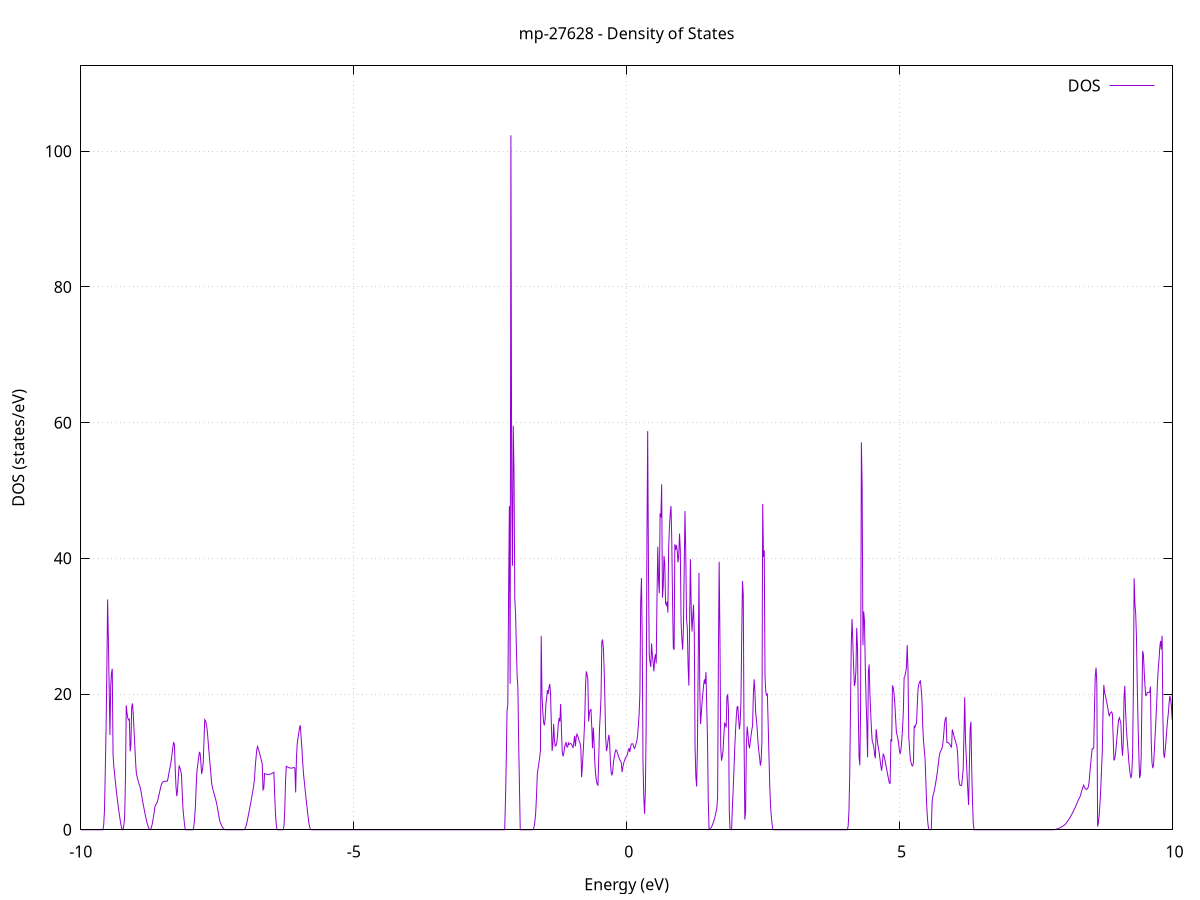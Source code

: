 set title 'mp-27628 - Density of States'
set xlabel 'Energy (eV)'
set ylabel 'DOS (states/eV)'
set grid
set xrange [-10:10]
set yrange [0:112.584]
set xzeroaxis lt -1
set terminal png size 800,600
set output 'mp-27628_dos_gnuplot.png'
plot '-' using 1:2 with lines title 'DOS'
-13.409500 0.000000
-13.395300 0.000000
-13.381100 0.000000
-13.366800 0.000000
-13.352600 0.000000
-13.338400 0.000000
-13.324100 0.000000
-13.309900 0.000000
-13.295700 0.000000
-13.281400 0.000000
-13.267200 0.000000
-13.252900 0.000000
-13.238700 0.000000
-13.224500 0.000000
-13.210200 0.000000
-13.196000 0.000000
-13.181800 0.000000
-13.167500 0.000000
-13.153300 0.000000
-13.139100 0.000000
-13.124800 0.000000
-13.110600 0.000000
-13.096300 0.000000
-13.082100 0.000000
-13.067900 0.000000
-13.053600 0.000000
-13.039400 0.000000
-13.025200 0.000000
-13.010900 0.000000
-12.996700 0.000000
-12.982500 0.000000
-12.968200 0.000000
-12.954000 0.000000
-12.939700 0.000000
-12.925500 0.000000
-12.911300 0.000000
-12.897000 0.000000
-12.882800 0.000000
-12.868600 0.000000
-12.854300 0.000000
-12.840100 0.000000
-12.825900 0.000000
-12.811600 0.000000
-12.797400 0.000000
-12.783100 0.000000
-12.768900 0.000000
-12.754700 0.000000
-12.740400 0.000000
-12.726200 0.000000
-12.712000 0.000000
-12.697700 0.000000
-12.683500 0.000000
-12.669300 0.000000
-12.655000 0.000000
-12.640800 0.000000
-12.626600 0.000000
-12.612300 0.000000
-12.598100 0.000000
-12.583800 0.000000
-12.569600 0.000000
-12.555400 0.000000
-12.541100 0.000000
-12.526900 0.000000
-12.512700 0.000000
-12.498400 0.000000
-12.484200 0.000000
-12.470000 0.000000
-12.455700 0.000000
-12.441500 0.000000
-12.427200 0.000000
-12.413000 0.000000
-12.398800 0.000000
-12.384500 0.000000
-12.370300 0.000000
-12.356100 0.000000
-12.341800 0.000000
-12.327600 0.000000
-12.313400 0.000000
-12.299100 0.000000
-12.284900 0.000000
-12.270600 0.000000
-12.256400 0.000000
-12.242200 0.000000
-12.227900 0.000000
-12.213700 0.000000
-12.199500 0.000000
-12.185200 0.000000
-12.171000 0.000000
-12.156800 0.000000
-12.142500 0.000000
-12.128300 0.000000
-12.114100 0.008000
-12.099800 1.150000
-12.085600 4.254700
-12.071300 10.315300
-12.057100 18.983200
-12.042900 27.493400
-12.028600 33.346900
-12.014400 42.407300
-12.000200 30.491800
-11.985900 27.481900
-11.971700 41.988900
-11.957500 32.986100
-11.943200 11.589400
-11.929000 0.000000
-11.914700 0.000000
-11.900500 18.841600
-11.886300 49.869800
-11.872000 77.970500
-11.857800 30.140200
-11.843600 25.940500
-11.829300 21.723000
-11.815100 17.487400
-11.800900 13.563600
-11.786600 9.871900
-11.772400 5.267700
-11.758100 0.637900
-11.743900 0.000000
-11.729700 0.000000
-11.715400 0.000000
-11.701200 0.545700
-11.687000 4.775000
-11.672700 16.655300
-11.658500 23.135000
-11.644300 34.443100
-11.630000 51.377700
-11.615800 159.348600
-11.601500 6.453800
-11.587300 44.013700
-11.573100 69.163300
-11.558800 43.370100
-11.544600 85.253300
-11.530400 40.733500
-11.516100 0.000000
-11.501900 0.000000
-11.487700 0.000000
-11.473400 0.000000
-11.459200 0.000000
-11.445000 0.000000
-11.430700 0.000000
-11.416500 0.000000
-11.402200 0.000000
-11.388000 0.000000
-11.373800 0.000000
-11.359500 0.000000
-11.345300 0.000000
-11.331100 0.000000
-11.316800 0.000000
-11.302600 0.000000
-11.288400 0.000000
-11.274100 0.000000
-11.259900 0.000000
-11.245600 0.000000
-11.231400 0.000000
-11.217200 0.000000
-11.202900 0.000000
-11.188700 0.000000
-11.174500 0.000000
-11.160200 0.000000
-11.146000 0.000000
-11.131800 0.000000
-11.117500 0.000000
-11.103300 0.000000
-11.089000 0.000000
-11.074800 0.000000
-11.060600 0.000000
-11.046300 0.000000
-11.032100 0.000000
-11.017900 0.000000
-11.003600 0.000000
-10.989400 0.000000
-10.975200 0.000000
-10.960900 0.000000
-10.946700 0.000000
-10.932400 0.000000
-10.918200 0.000000
-10.904000 0.000000
-10.889700 0.000000
-10.875500 0.000000
-10.861300 0.000000
-10.847000 0.000000
-10.832800 0.000000
-10.818600 0.000000
-10.804300 0.000000
-10.790100 0.000000
-10.775900 0.000000
-10.761600 0.000000
-10.747400 0.000000
-10.733100 0.000000
-10.718900 0.000000
-10.704700 0.000000
-10.690400 0.000000
-10.676200 0.000000
-10.662000 0.000000
-10.647700 0.000000
-10.633500 0.000000
-10.619300 0.000000
-10.605000 0.000000
-10.590800 0.000000
-10.576500 0.000000
-10.562300 0.000000
-10.548100 0.000000
-10.533800 0.000000
-10.519600 0.000000
-10.505400 0.000000
-10.491100 0.000000
-10.476900 0.000000
-10.462700 0.000000
-10.448400 0.000000
-10.434200 0.000000
-10.419900 0.000000
-10.405700 0.000000
-10.391500 0.000000
-10.377200 0.000000
-10.363000 0.000000
-10.348800 0.000000
-10.334500 0.000000
-10.320300 0.000000
-10.306100 0.000000
-10.291800 0.000000
-10.277600 0.000000
-10.263300 0.000000
-10.249100 0.000000
-10.234900 0.000000
-10.220600 0.000000
-10.206400 0.000000
-10.192200 0.000000
-10.177900 0.000000
-10.163700 0.000000
-10.149500 0.000000
-10.135200 0.000000
-10.121000 0.000000
-10.106800 0.000000
-10.092500 0.000000
-10.078300 0.000000
-10.064000 0.000000
-10.049800 0.000000
-10.035600 0.000000
-10.021300 0.000000
-10.007100 0.000000
-9.992900 0.000000
-9.978600 0.000000
-9.964400 0.000000
-9.950200 0.000000
-9.935900 0.000000
-9.921700 0.000000
-9.907400 0.000000
-9.893200 0.000000
-9.879000 0.000000
-9.864700 0.000000
-9.850500 0.000000
-9.836300 0.000000
-9.822000 0.000000
-9.807800 0.000000
-9.793600 0.000000
-9.779300 0.000000
-9.765100 0.000000
-9.750800 0.000000
-9.736600 0.000000
-9.722400 0.000000
-9.708100 0.000000
-9.693900 0.000000
-9.679700 0.000000
-9.665400 0.000000
-9.651200 0.000000
-9.637000 0.000000
-9.622700 0.000000
-9.608500 0.000000
-9.594200 0.001200
-9.580000 0.755200
-9.565800 2.921500
-9.551500 8.492500
-9.537300 14.748600
-9.523100 23.257900
-9.508800 33.943500
-9.494600 28.041500
-9.480400 21.069700
-9.466100 13.963600
-9.451900 21.132300
-9.437700 23.126400
-9.423400 23.710000
-9.409200 11.063300
-9.394900 9.371000
-9.380700 8.191600
-9.366500 7.070800
-9.352200 6.008600
-9.338000 5.004900
-9.323800 4.059900
-9.309500 3.173500
-9.295300 2.345600
-9.281100 1.576400
-9.266800 0.865700
-9.252600 0.213600
-9.238300 0.000200
-9.224100 0.135600
-9.209900 0.721100
-9.195600 2.108400
-9.181400 7.672100
-9.167200 18.333600
-9.152900 17.170000
-9.138700 16.455800
-9.124500 16.191100
-9.110200 16.291100
-9.096000 11.564700
-9.081700 12.527600
-9.067500 18.044800
-9.053300 18.619000
-9.039000 17.046800
-9.024800 14.742000
-9.010600 12.400200
-8.996300 10.060500
-8.982100 8.311400
-8.967900 7.806700
-8.953600 7.344600
-8.939400 6.925300
-8.925100 6.548700
-8.910900 6.214800
-8.896700 5.625600
-8.882400 4.944700
-8.868200 4.288400
-8.854000 3.656600
-8.839700 3.049200
-8.825500 2.466300
-8.811300 1.908000
-8.797000 1.377600
-8.782800 0.915700
-8.768600 0.533600
-8.754300 0.231400
-8.740100 0.013200
-8.725800 0.028800
-8.711600 0.228900
-8.697400 0.619700
-8.683100 1.199400
-8.668900 1.892100
-8.654700 2.641500
-8.640400 3.443600
-8.626200 3.720800
-8.612000 3.834000
-8.597700 4.125600
-8.583500 4.587000
-8.569200 5.092200
-8.555000 5.599600
-8.540800 6.109300
-8.526500 6.582100
-8.512300 6.867700
-8.498100 7.029900
-8.483800 7.120300
-8.469600 7.142300
-8.455400 7.148100
-8.441100 7.155500
-8.426900 7.164400
-8.412600 7.175000
-8.398400 7.756800
-8.384200 8.419500
-8.369900 9.011700
-8.355700 9.533300
-8.341500 10.336100
-8.327200 11.289700
-8.313000 12.154500
-8.298800 12.930400
-8.284500 12.531500
-8.270300 9.064700
-8.256000 6.347500
-8.241800 4.943300
-8.227600 5.876800
-8.213300 7.764500
-8.199100 9.476300
-8.184900 9.167400
-8.170600 8.727100
-8.156400 8.215100
-8.142200 5.553800
-8.127900 3.083300
-8.113700 1.870600
-8.099500 0.731800
-8.085200 0.000000
-8.071000 0.000000
-8.056700 0.000000
-8.042500 0.000000
-8.028300 0.000000
-8.014000 0.000000
-7.999800 0.000000
-7.985600 0.000000
-7.971300 0.000000
-7.957100 0.000000
-7.942900 0.000000
-7.928600 0.486700
-7.914400 1.822300
-7.900100 3.435900
-7.885900 6.411100
-7.871700 8.676400
-7.857400 9.564900
-7.843200 10.474300
-7.829000 11.404800
-7.814700 11.307000
-7.800500 9.937600
-7.786300 8.209000
-7.772000 8.841200
-7.757800 9.804400
-7.743500 13.038700
-7.729300 16.229700
-7.715100 16.053800
-7.700800 15.592100
-7.686600 14.877300
-7.672400 13.593300
-7.658100 12.077300
-7.643900 10.770500
-7.629700 9.434500
-7.615400 8.057800
-7.601200 6.746200
-7.587000 6.240800
-7.572700 5.765600
-7.558500 5.327100
-7.544200 4.927300
-7.530000 4.513100
-7.515800 4.026500
-7.501500 3.467500
-7.487300 2.836200
-7.473100 2.132400
-7.458800 1.448300
-7.444600 1.101400
-7.430400 0.802000
-7.416100 0.550000
-7.401900 0.345300
-7.387600 0.188100
-7.373400 0.078200
-7.359200 0.015800
-7.344900 0.000000
-7.330700 0.000000
-7.316500 0.000000
-7.302200 0.000000
-7.288000 0.000000
-7.273800 0.000000
-7.259500 0.000000
-7.245300 0.000000
-7.231000 0.000000
-7.216800 0.000000
-7.202600 0.000000
-7.188300 0.000000
-7.174100 0.000000
-7.159900 0.000000
-7.145600 0.000000
-7.131400 0.000000
-7.117200 0.000000
-7.102900 0.000000
-7.088700 0.000000
-7.074400 0.000000
-7.060200 0.000000
-7.046000 0.000000
-7.031700 0.000000
-7.017500 0.000000
-7.003300 0.015600
-6.989000 0.163300
-6.974800 0.467800
-6.960600 0.931400
-6.946300 1.487500
-6.932100 2.059100
-6.917900 2.646300
-6.903600 3.248900
-6.889400 3.867100
-6.875100 4.500800
-6.860900 5.150000
-6.846700 5.814700
-6.832400 6.494900
-6.818200 7.458600
-6.804000 9.290200
-6.789700 10.628000
-6.775500 11.829100
-6.761300 12.296900
-6.747000 11.918700
-6.732800 11.518000
-6.718500 11.094800
-6.704300 10.649100
-6.690100 10.180900
-6.675800 9.690100
-6.661600 5.891800
-6.647400 6.078200
-6.633100 8.286100
-6.618900 8.236600
-6.604700 8.199200
-6.590400 8.173700
-6.576200 8.160300
-6.561900 8.158800
-6.547700 8.169300
-6.533500 8.191800
-6.519200 8.226300
-6.505000 8.272800
-6.490800 8.331300
-6.476500 8.401700
-6.462300 8.484200
-6.448100 5.076300
-6.433800 2.444100
-6.419600 0.851500
-6.405300 0.042200
-6.391100 0.000000
-6.376900 0.000000
-6.362600 0.000000
-6.348400 0.000000
-6.334200 0.000000
-6.319900 0.000000
-6.305700 0.000000
-6.291500 0.000000
-6.277200 0.645200
-6.263000 3.064800
-6.248800 7.240500
-6.234500 9.364900
-6.220300 9.284800
-6.206000 9.218500
-6.191800 9.166100
-6.177600 9.127700
-6.163300 9.103100
-6.149100 9.092400
-6.134900 9.095700
-6.120600 9.112800
-6.106400 9.143800
-6.092200 9.188700
-6.077900 9.069800
-6.063700 5.499200
-6.049400 10.529200
-6.035200 12.667900
-6.021000 13.502600
-6.006700 14.300400
-5.992500 15.061200
-5.978300 15.402100
-5.964000 13.673800
-5.949800 12.113200
-5.935600 10.054700
-5.921300 8.394200
-5.907100 7.235800
-5.892800 6.109200
-5.878600 5.014600
-5.864400 3.951900
-5.850100 2.921200
-5.835900 1.922400
-5.821700 1.032900
-5.807400 0.433400
-5.793200 0.102000
-5.779000 0.000000
-5.764700 0.000000
-5.750500 0.000000
-5.736200 0.000000
-5.722000 0.000000
-5.707800 0.000000
-5.693500 0.000000
-5.679300 0.000000
-5.665100 0.000000
-5.650800 0.000000
-5.636600 0.000000
-5.622400 0.000000
-5.608100 0.000000
-5.593900 0.000000
-5.579700 0.000000
-5.565400 0.000000
-5.551200 0.000000
-5.536900 0.000000
-5.522700 0.000000
-5.508500 0.000000
-5.494200 0.000000
-5.480000 0.000000
-5.465800 0.000000
-5.451500 0.000000
-5.437300 0.000000
-5.423100 0.000000
-5.408800 0.000000
-5.394600 0.000000
-5.380300 0.000000
-5.366100 0.000000
-5.351900 0.000000
-5.337600 0.000000
-5.323400 0.000000
-5.309200 0.000000
-5.294900 0.000000
-5.280700 0.000000
-5.266500 0.000000
-5.252200 0.000000
-5.238000 0.000000
-5.223700 0.000000
-5.209500 0.000000
-5.195300 0.000000
-5.181000 0.000000
-5.166800 0.000000
-5.152600 0.000000
-5.138300 0.000000
-5.124100 0.000000
-5.109900 0.000000
-5.095600 0.000000
-5.081400 0.000000
-5.067100 0.000000
-5.052900 0.000000
-5.038700 0.000000
-5.024400 0.000000
-5.010200 0.000000
-4.996000 0.000000
-4.981700 0.000000
-4.967500 0.000000
-4.953300 0.000000
-4.939000 0.000000
-4.924800 0.000000
-4.910600 0.000000
-4.896300 0.000000
-4.882100 0.000000
-4.867800 0.000000
-4.853600 0.000000
-4.839400 0.000000
-4.825100 0.000000
-4.810900 0.000000
-4.796700 0.000000
-4.782400 0.000000
-4.768200 0.000000
-4.754000 0.000000
-4.739700 0.000000
-4.725500 0.000000
-4.711200 0.000000
-4.697000 0.000000
-4.682800 0.000000
-4.668500 0.000000
-4.654300 0.000000
-4.640100 0.000000
-4.625800 0.000000
-4.611600 0.000000
-4.597400 0.000000
-4.583100 0.000000
-4.568900 0.000000
-4.554600 0.000000
-4.540400 0.000000
-4.526200 0.000000
-4.511900 0.000000
-4.497700 0.000000
-4.483500 0.000000
-4.469200 0.000000
-4.455000 0.000000
-4.440800 0.000000
-4.426500 0.000000
-4.412300 0.000000
-4.398000 0.000000
-4.383800 0.000000
-4.369600 0.000000
-4.355300 0.000000
-4.341100 0.000000
-4.326900 0.000000
-4.312600 0.000000
-4.298400 0.000000
-4.284200 0.000000
-4.269900 0.000000
-4.255700 0.000000
-4.241500 0.000000
-4.227200 0.000000
-4.213000 0.000000
-4.198700 0.000000
-4.184500 0.000000
-4.170300 0.000000
-4.156000 0.000000
-4.141800 0.000000
-4.127600 0.000000
-4.113300 0.000000
-4.099100 0.000000
-4.084900 0.000000
-4.070600 0.000000
-4.056400 0.000000
-4.042100 0.000000
-4.027900 0.000000
-4.013700 0.000000
-3.999400 0.000000
-3.985200 0.000000
-3.971000 0.000000
-3.956700 0.000000
-3.942500 0.000000
-3.928300 0.000000
-3.914000 0.000000
-3.899800 0.000000
-3.885500 0.000000
-3.871300 0.000000
-3.857100 0.000000
-3.842800 0.000000
-3.828600 0.000000
-3.814400 0.000000
-3.800100 0.000000
-3.785900 0.000000
-3.771700 0.000000
-3.757400 0.000000
-3.743200 0.000000
-3.729000 0.000000
-3.714700 0.000000
-3.700500 0.000000
-3.686200 0.000000
-3.672000 0.000000
-3.657800 0.000000
-3.643500 0.000000
-3.629300 0.000000
-3.615100 0.000000
-3.600800 0.000000
-3.586600 0.000000
-3.572400 0.000000
-3.558100 0.000000
-3.543900 0.000000
-3.529600 0.000000
-3.515400 0.000000
-3.501200 0.000000
-3.486900 0.000000
-3.472700 0.000000
-3.458500 0.000000
-3.444200 0.000000
-3.430000 0.000000
-3.415800 0.000000
-3.401500 0.000000
-3.387300 0.000000
-3.373000 0.000000
-3.358800 0.000000
-3.344600 0.000000
-3.330300 0.000000
-3.316100 0.000000
-3.301900 0.000000
-3.287600 0.000000
-3.273400 0.000000
-3.259200 0.000000
-3.244900 0.000000
-3.230700 0.000000
-3.216400 0.000000
-3.202200 0.000000
-3.188000 0.000000
-3.173700 0.000000
-3.159500 0.000000
-3.145300 0.000000
-3.131000 0.000000
-3.116800 0.000000
-3.102600 0.000000
-3.088300 0.000000
-3.074100 0.000000
-3.059900 0.000000
-3.045600 0.000000
-3.031400 0.000000
-3.017100 0.000000
-3.002900 0.000000
-2.988700 0.000000
-2.974400 0.000000
-2.960200 0.000000
-2.946000 0.000000
-2.931700 0.000000
-2.917500 0.000000
-2.903300 0.000000
-2.889000 0.000000
-2.874800 0.000000
-2.860500 0.000000
-2.846300 0.000000
-2.832100 0.000000
-2.817800 0.000000
-2.803600 0.000000
-2.789400 0.000000
-2.775100 0.000000
-2.760900 0.000000
-2.746700 0.000000
-2.732400 0.000000
-2.718200 0.000000
-2.703900 0.000000
-2.689700 0.000000
-2.675500 0.000000
-2.661200 0.000000
-2.647000 0.000000
-2.632800 0.000000
-2.618500 0.000000
-2.604300 0.000000
-2.590100 0.000000
-2.575800 0.000000
-2.561600 0.000000
-2.547300 0.000000
-2.533100 0.000000
-2.518900 0.000000
-2.504600 0.000000
-2.490400 0.000000
-2.476200 0.000000
-2.461900 0.000000
-2.447700 0.000000
-2.433500 0.000000
-2.419200 0.000000
-2.405000 0.000000
-2.390800 0.000000
-2.376500 0.000000
-2.362300 0.000000
-2.348000 0.000000
-2.333800 0.000000
-2.319600 0.000000
-2.305300 0.000000
-2.291100 0.000000
-2.276900 0.000000
-2.262600 0.000000
-2.248400 0.000000
-2.234200 0.000000
-2.219900 4.371800
-2.205700 9.992700
-2.191400 17.545900
-2.177200 18.356600
-2.163000 34.512600
-2.148700 47.697300
-2.134500 21.533100
-2.120300 102.349200
-2.106000 50.372200
-2.091800 38.905800
-2.077600 59.549100
-2.063300 52.830900
-2.049100 33.984500
-2.034800 31.777000
-2.020600 26.886500
-2.006400 22.725400
-1.992100 20.799100
-1.977900 12.751600
-1.963700 6.387600
-1.949400 0.000000
-1.935200 0.000000
-1.921000 0.000000
-1.906700 0.000000
-1.892500 0.000000
-1.878200 0.000000
-1.864000 0.000000
-1.849800 0.000000
-1.835500 0.000000
-1.821300 0.000000
-1.807100 0.000000
-1.792800 0.000000
-1.778600 0.000000
-1.764400 0.000000
-1.750100 0.000000
-1.735900 0.000000
-1.721700 0.000000
-1.707400 0.089500
-1.693200 0.541000
-1.678900 1.373200
-1.664700 2.724700
-1.650500 5.100900
-1.636200 8.254200
-1.622000 9.046500
-1.607800 9.798500
-1.593500 10.671700
-1.579300 11.666100
-1.565100 28.543800
-1.550800 19.841500
-1.536600 17.493200
-1.522300 15.895300
-1.508100 15.391800
-1.493900 16.219800
-1.479600 18.518500
-1.465400 19.407600
-1.451200 20.570800
-1.436900 20.031300
-1.422700 21.007200
-1.408500 21.484300
-1.394200 20.000300
-1.380000 15.652800
-1.365700 11.612100
-1.351500 12.722200
-1.337300 15.596000
-1.323000 13.233100
-1.308800 12.344200
-1.294600 12.393900
-1.280300 12.831700
-1.266100 13.874900
-1.251900 15.610500
-1.237600 16.459300
-1.223400 15.953400
-1.209100 18.541100
-1.194900 14.855600
-1.180700 11.628900
-1.166400 10.825800
-1.152200 11.230900
-1.138000 12.111800
-1.123700 12.618700
-1.109500 12.838100
-1.095300 12.219600
-1.081000 12.197400
-1.066800 12.788200
-1.052600 12.570200
-1.038300 12.673500
-1.024100 12.728400
-1.009800 12.616700
-0.995600 12.354900
-0.981400 12.065400
-0.967100 12.915700
-0.952900 13.852100
-0.938700 12.302900
-0.924400 13.593400
-0.910200 14.097300
-0.896000 13.851100
-0.881700 13.422400
-0.867500 12.974600
-0.853200 12.777400
-0.839000 11.901700
-0.824800 7.748400
-0.810500 9.457200
-0.796300 11.447900
-0.782100 13.650100
-0.767800 16.351900
-0.753600 21.034700
-0.739400 23.348600
-0.725100 22.839300
-0.710900 22.257500
-0.696600 15.964800
-0.682400 17.255000
-0.668200 17.630600
-0.653900 17.722500
-0.639700 15.351000
-0.625500 12.014600
-0.611200 15.064400
-0.597000 12.890400
-0.582800 9.836400
-0.568500 8.167100
-0.554300 7.234200
-0.540000 6.716800
-0.525800 6.577600
-0.511600 10.438500
-0.497300 14.868200
-0.483100 17.023400
-0.468900 19.735100
-0.454600 27.769200
-0.440400 27.952000
-0.426200 26.794700
-0.411900 23.633500
-0.397700 19.016000
-0.383500 13.383500
-0.369200 11.598600
-0.355000 12.185800
-0.340700 13.152300
-0.326500 13.999900
-0.312300 13.078000
-0.298000 9.996600
-0.283800 8.482500
-0.269600 8.010100
-0.255300 8.621800
-0.241100 9.915200
-0.226900 10.741000
-0.212600 11.359100
-0.198400 11.769700
-0.184100 11.696800
-0.169900 11.360500
-0.155700 10.988600
-0.141400 10.649100
-0.127200 10.362200
-0.113000 10.127800
-0.098700 9.946000
-0.084500 8.501600
-0.070300 9.212800
-0.056000 9.783900
-0.041800 10.136600
-0.027500 10.458700
-0.013300 10.707400
0.000900 10.767500
0.015200 11.184600
0.029400 11.680400
0.043600 12.030100
0.057900 11.455400
0.072100 12.159000
0.086300 12.642400
0.100600 12.673400
0.114800 12.660500
0.129100 12.203900
0.143300 11.976000
0.157500 12.229000
0.171800 12.701000
0.186000 13.073000
0.200200 13.852400
0.214500 15.347400
0.228700 17.055800
0.242900 20.097400
0.257200 33.549200
0.271400 37.109800
0.285600 27.861900
0.299900 9.756400
0.314100 4.835500
0.328400 2.346300
0.342600 5.663100
0.356800 14.757400
0.371100 41.676200
0.385300 58.756400
0.399500 38.796800
0.413800 25.727300
0.428000 24.704300
0.442200 23.991900
0.456500 27.453100
0.470700 25.778200
0.485000 24.585300
0.499200 23.351900
0.513400 25.209100
0.527700 25.880500
0.541900 24.529800
0.556100 34.149300
0.570400 41.704000
0.584600 36.815800
0.598800 34.863700
0.613100 46.630800
0.627300 46.032800
0.641600 50.907000
0.655800 34.210400
0.670000 35.757500
0.684300 40.358500
0.698500 39.129200
0.712700 33.394100
0.727000 33.100200
0.741200 33.644700
0.755400 32.020600
0.769700 41.529000
0.783900 44.666200
0.798100 46.491800
0.812400 47.713900
0.826600 42.725900
0.840900 33.730200
0.855100 26.824100
0.869300 26.520400
0.883600 42.099300
0.897800 41.261600
0.912000 41.950400
0.926300 41.124700
0.940500 39.421400
0.954700 40.518300
0.969000 43.651000
0.983200 41.218300
0.997500 30.487500
1.011700 28.138100
1.025900 26.528100
1.040200 29.676100
1.054400 38.321500
1.068600 46.966200
1.082900 40.821900
1.097100 31.044100
1.111300 29.724800
1.125600 24.170900
1.139800 21.246900
1.154100 30.971300
1.168300 39.880000
1.182500 32.811400
1.196800 29.217300
1.211000 31.263900
1.225200 33.154700
1.239500 28.755900
1.253700 12.103600
1.267900 7.833300
1.282200 6.374500
1.296400 12.036500
1.310700 24.130900
1.324900 37.864000
1.339100 21.282000
1.353400 15.576000
1.367600 17.109600
1.381800 18.764100
1.396100 20.097300
1.410300 21.303000
1.424500 22.162300
1.438800 21.500600
1.453000 23.242700
1.467200 18.327200
1.481500 13.188700
1.495700 4.193100
1.510000 0.016000
1.524200 0.085400
1.538400 0.209900
1.552700 0.389300
1.566900 0.623800
1.581100 0.913300
1.595400 1.257800
1.609600 1.657300
1.623800 2.111800
1.638100 2.621300
1.652300 3.185800
1.666600 4.829900
1.680800 25.580000
1.695000 39.501200
1.709300 28.286900
1.723500 12.260800
1.737700 10.183600
1.752000 10.826400
1.766200 11.680500
1.780400 13.812700
1.794700 15.689300
1.808900 15.527000
1.823200 15.079100
1.837400 19.683200
1.851600 19.881300
1.865900 17.604000
1.880100 2.778400
1.894300 0.049800
1.908600 0.000000
1.922800 0.000000
1.937000 3.360800
1.951300 5.791900
1.965500 8.720000
1.979800 11.928000
1.994000 14.446400
2.008200 16.557000
2.022500 18.072600
2.036700 18.171900
2.050900 16.389800
2.065200 14.790200
2.079400 15.723600
2.093600 18.827700
2.107900 28.305100
2.122100 36.662500
2.136300 34.656100
2.150600 14.082600
2.164800 1.513100
2.179100 2.508800
2.193300 12.363300
2.207500 15.212000
2.221800 14.177400
2.236000 12.662200
2.250200 11.999300
2.264500 12.951200
2.278700 13.859900
2.292900 14.697300
2.307200 15.369900
2.321400 19.932600
2.335700 22.175600
2.349900 20.387500
2.364100 17.241600
2.378400 16.196400
2.392600 14.666300
2.406800 12.857200
2.421100 11.582500
2.435300 10.663000
2.449500 9.451400
2.463800 10.162800
2.478000 13.075900
2.492300 48.025600
2.506500 40.200300
2.520700 41.176300
2.535000 22.558200
2.549200 20.304000
2.563400 19.852500
2.577700 20.074200
2.591900 15.890400
2.606100 11.319100
2.620400 6.823100
2.634600 3.687600
2.648900 2.110000
2.663100 0.938000
2.677300 0.094700
2.691600 0.000000
2.705800 0.000000
2.720000 0.000000
2.734300 0.000000
2.748500 0.000000
2.762700 0.000000
2.777000 0.000000
2.791200 0.000000
2.805400 0.000000
2.819700 0.000000
2.833900 0.000000
2.848200 0.000000
2.862400 0.000000
2.876600 0.000000
2.890900 0.000000
2.905100 0.000000
2.919300 0.000000
2.933600 0.000000
2.947800 0.000000
2.962000 0.000000
2.976300 0.000000
2.990500 0.000000
3.004800 0.000000
3.019000 0.000000
3.033200 0.000000
3.047500 0.000000
3.061700 0.000000
3.075900 0.000000
3.090200 0.000000
3.104400 0.000000
3.118600 0.000000
3.132900 0.000000
3.147100 0.000000
3.161400 0.000000
3.175600 0.000000
3.189800 0.000000
3.204100 0.000000
3.218300 0.000000
3.232500 0.000000
3.246800 0.000000
3.261000 0.000000
3.275200 0.000000
3.289500 0.000000
3.303700 0.000000
3.318000 0.000000
3.332200 0.000000
3.346400 0.000000
3.360700 0.000000
3.374900 0.000000
3.389100 0.000000
3.403400 0.000000
3.417600 0.000000
3.431800 0.000000
3.446100 0.000000
3.460300 0.000000
3.474500 0.000000
3.488800 0.000000
3.503000 0.000000
3.517300 0.000000
3.531500 0.000000
3.545700 0.000000
3.560000 0.000000
3.574200 0.000000
3.588400 0.000000
3.602700 0.000000
3.616900 0.000000
3.631100 0.000000
3.645400 0.000000
3.659600 0.000000
3.673900 0.000000
3.688100 0.000000
3.702300 0.000000
3.716600 0.000000
3.730800 0.000000
3.745000 0.000000
3.759300 0.000000
3.773500 0.000000
3.787700 0.000000
3.802000 0.000000
3.816200 0.000000
3.830500 0.000000
3.844700 0.000000
3.858900 0.000000
3.873200 0.000000
3.887400 0.000000
3.901600 0.000000
3.915900 0.000000
3.930100 0.000000
3.944300 0.000000
3.958600 0.000000
3.972800 0.000000
3.987100 0.000000
4.001300 0.000000
4.015500 0.000000
4.029800 0.000000
4.044000 0.000000
4.058200 0.559900
4.072500 2.703600
4.086700 7.986900
4.100900 17.693800
4.115200 27.462400
4.129400 31.047300
4.143600 27.685000
4.157900 24.191700
4.172100 21.195500
4.186400 21.708700
4.200600 23.534100
4.214800 29.765800
4.229100 26.945100
4.243300 17.518600
4.257500 10.752600
4.271800 9.516100
4.286000 17.640200
4.300200 57.103800
4.314500 50.606100
4.328700 27.193800
4.343000 32.160200
4.357200 30.764200
4.371400 24.336200
4.385700 19.214600
4.399900 15.662900
4.414100 10.665700
4.428400 23.419100
4.442600 24.367600
4.456800 19.962000
4.471100 17.246600
4.485300 14.674700
4.499600 13.023800
4.513800 12.717200
4.528000 12.152300
4.542300 11.109700
4.556500 10.536700
4.570700 14.832600
4.585000 13.800800
4.599200 12.675700
4.613400 11.980400
4.627700 11.269600
4.641900 10.366200
4.656200 9.469300
4.670400 8.704700
4.684600 9.720300
4.698900 11.131300
4.713100 11.002500
4.727300 10.450700
4.741600 9.851400
4.755800 9.260400
4.770000 8.641000
4.784300 8.026900
4.798500 7.437800
4.812700 6.873500
4.827000 6.851500
4.841200 13.343900
4.855500 13.005500
4.869700 21.274300
4.883900 20.904400
4.898200 20.105600
4.912400 18.751500
4.926600 16.561300
4.940900 14.486800
4.955100 13.932500
4.969300 13.400000
4.983600 12.628200
4.997800 11.628800
5.012100 11.191900
5.026300 11.897700
5.040500 13.149300
5.054800 14.948700
5.069000 17.406600
5.083200 22.402000
5.097500 22.635700
5.111700 23.165700
5.125900 23.987600
5.140200 27.216100
5.154400 23.517100
5.168700 13.706800
5.182900 11.987000
5.197100 10.428700
5.211400 9.851300
5.225600 9.473400
5.239800 9.416200
5.254100 9.920300
5.268300 15.327500
5.282500 15.117300
5.296800 15.455500
5.311000 15.739800
5.325200 18.493400
5.339500 20.865900
5.353700 21.461200
5.368000 21.819400
5.382200 21.932400
5.396400 20.710800
5.410700 19.125500
5.424900 15.159500
5.439100 13.044400
5.453400 11.725600
5.467600 10.360600
5.481800 7.077400
5.496100 3.744000
5.510300 1.725600
5.524600 0.521600
5.538800 0.031300
5.553000 0.000000
5.567300 0.000000
5.581500 0.000600
5.595700 4.004500
5.610000 4.962900
5.624200 5.363300
5.638400 5.864100
5.652700 6.465300
5.666900 7.166700
5.681200 7.923400
5.695400 8.702900
5.709600 9.698800
5.723900 10.660300
5.738100 11.279600
5.752300 11.583900
5.766600 11.790000
5.780800 12.094200
5.795000 12.849900
5.809300 14.104000
5.823500 15.648200
5.837800 16.325100
5.852000 16.633400
5.866200 12.849600
5.880500 12.862600
5.894700 12.814900
5.908900 12.706700
5.923200 12.538900
5.937400 12.337600
5.951600 12.114200
5.965900 14.782300
5.980100 14.353600
5.994300 13.903700
6.008600 13.469300
6.022800 13.053400
6.037100 12.656000
6.051300 12.277000
6.065500 10.936000
6.079800 7.910200
6.094000 6.913400
6.108200 6.535500
6.122500 6.538700
6.136700 6.542000
6.150900 7.606700
6.165200 8.951400
6.179400 13.943800
6.193700 19.526100
6.207900 13.233100
6.222100 10.596100
6.236400 8.107000
6.250600 5.765800
6.264800 3.655100
6.279100 9.573600
6.293300 14.978300
6.307500 15.942400
6.321800 8.796400
6.336000 4.331400
6.350300 0.910700
6.364500 0.000000
6.378700 0.000000
6.393000 0.000000
6.407200 0.000000
6.421400 0.000000
6.435700 0.000000
6.449900 0.000000
6.464100 0.000000
6.478400 0.000000
6.492600 0.000000
6.506900 0.000000
6.521100 0.000000
6.535300 0.000000
6.549600 0.000000
6.563800 0.000000
6.578000 0.000000
6.592300 0.000000
6.606500 0.000000
6.620700 0.000000
6.635000 0.000000
6.649200 0.000000
6.663400 0.000000
6.677700 0.000000
6.691900 0.000000
6.706200 0.000000
6.720400 0.000000
6.734600 0.000000
6.748900 0.000000
6.763100 0.000000
6.777300 0.000000
6.791600 0.000000
6.805800 0.000000
6.820000 0.000000
6.834300 0.000000
6.848500 0.000000
6.862800 0.000000
6.877000 0.000000
6.891200 0.000000
6.905500 0.000000
6.919700 0.000000
6.933900 0.000000
6.948200 0.000000
6.962400 0.000000
6.976600 0.000000
6.990900 0.000000
7.005100 0.000000
7.019400 0.000000
7.033600 0.000000
7.047800 0.000000
7.062100 0.000000
7.076300 0.000000
7.090500 0.000000
7.104800 0.000000
7.119000 0.000000
7.133200 0.000000
7.147500 0.000000
7.161700 0.000000
7.176000 0.000000
7.190200 0.000000
7.204400 0.000000
7.218700 0.000000
7.232900 0.000000
7.247100 0.000000
7.261400 0.000000
7.275600 0.000000
7.289800 0.000000
7.304100 0.000000
7.318300 0.000000
7.332500 0.000000
7.346800 0.000000
7.361000 0.000000
7.375300 0.000000
7.389500 0.000000
7.403700 0.000000
7.418000 0.000000
7.432200 0.000000
7.446400 0.000000
7.460700 0.000000
7.474900 0.000000
7.489100 0.000000
7.503400 0.000000
7.517600 0.000000
7.531900 0.000000
7.546100 0.000000
7.560300 0.000000
7.574600 0.000000
7.588800 0.000000
7.603000 0.000000
7.617300 0.000000
7.631500 0.000000
7.645700 0.000000
7.660000 0.000000
7.674200 0.000000
7.688500 0.000000
7.702700 0.000000
7.716900 0.000000
7.731200 0.000000
7.745400 0.000000
7.759600 0.000000
7.773900 0.000000
7.788100 0.000000
7.802300 0.001700
7.816600 0.008800
7.830800 0.021400
7.845100 0.039400
7.859300 0.062900
7.873500 0.091800
7.887800 0.126200
7.902000 0.166000
7.916200 0.211300
7.930500 0.262000
7.944700 0.318200
7.958900 0.379900
7.973200 0.447000
7.987400 0.519600
8.001600 0.597600
8.015900 0.681100
8.030100 0.770100
8.044400 0.885800
8.058600 1.045500
8.072800 1.207300
8.087100 1.371900
8.101300 1.544700
8.115500 1.727100
8.129800 1.918900
8.144000 2.120100
8.158200 2.330900
8.172500 2.551100
8.186700 2.780800
8.201000 3.019900
8.215200 3.268500
8.229400 3.526600
8.243700 3.794200
8.257900 4.067100
8.272100 4.326800
8.286400 4.570900
8.300600 4.799400
8.314800 5.037600
8.329100 5.550600
8.343300 5.895600
8.357600 6.224600
8.371800 6.564800
8.386000 6.308100
8.400300 6.075700
8.414500 5.960000
8.428700 5.961200
8.443000 6.078700
8.457200 6.302800
8.471400 6.948600
8.485700 8.323200
8.499900 9.614600
8.514200 10.822900
8.528400 11.948000
8.542600 11.918000
8.556900 12.099700
8.571100 18.125700
8.585300 22.723100
8.599600 23.887900
8.613800 21.590000
8.628000 0.483200
8.642300 1.056200
8.656500 2.141700
8.670700 3.774200
8.685000 5.953600
8.699200 8.668700
8.713500 11.467700
8.727700 17.536400
8.741900 21.351600
8.756200 20.188300
8.770400 19.805200
8.784600 19.226400
8.798900 18.614400
8.813100 18.024400
8.827300 17.315500
8.841600 16.714400
8.855800 17.127500
8.870100 17.260200
8.884300 17.377300
8.898500 17.090400
8.912800 13.740800
8.927000 10.225800
8.941200 10.436700
8.955500 11.161900
8.969700 12.453100
8.983900 13.741500
8.998200 15.027400
9.012400 16.157100
9.026700 16.506300
9.040900 16.126600
9.055100 15.675800
9.069400 12.482600
9.083600 10.922300
9.097800 12.811300
9.112100 19.456900
9.126300 21.223900
9.140500 17.465200
9.154800 14.948800
9.169000 13.309200
9.183300 11.943600
9.197500 10.330000
9.211700 9.061200
9.226000 8.137200
9.240200 7.613800
9.254400 8.287800
9.268700 11.119900
9.282900 20.061000
9.297100 37.065200
9.311400 33.220200
9.325600 31.870200
9.339800 28.379300
9.354100 21.449300
9.368300 15.859600
9.382600 11.307700
9.396800 7.627100
9.411000 8.040300
9.425300 10.379600
9.439500 18.868700
9.453700 26.369100
9.468000 25.773600
9.482200 23.209000
9.496400 21.148300
9.510700 19.775700
9.524900 19.856200
9.539200 20.207100
9.553400 20.270300
9.567600 20.229700
9.581900 20.228200
9.596100 21.096200
9.610300 12.953400
9.624600 9.863700
9.638800 9.084300
9.653000 9.629600
9.667300 11.542700
9.681500 13.872200
9.695800 16.206100
9.710000 18.582800
9.724200 21.613000
9.738500 23.696500
9.752700 25.056400
9.766900 26.854400
9.781200 27.831200
9.795400 26.601600
9.809600 28.602200
9.823900 16.557300
9.838100 11.271700
9.852300 10.609500
9.866600 11.764900
9.880800 13.103400
9.895100 14.673000
9.909300 16.104800
9.923500 17.167200
9.937800 18.702400
9.952000 19.742200
9.966200 19.211100
9.980500 18.016000
9.994700 16.157000
10.008900 32.259400
10.023200 31.640000
10.037400 12.146700
10.051700 9.712400
10.065900 7.054400
10.080100 5.179400
10.094400 6.910100
10.108600 9.832000
10.122800 10.986700
10.137100 11.617100
10.151300 12.727700
10.165500 13.298900
10.179800 13.751300
10.194000 14.079400
10.208300 14.283000
10.222500 15.148300
10.236700 17.690600
10.251000 15.598000
10.265200 15.365700
10.279400 15.341500
10.293700 13.942500
10.307900 12.034800
10.322100 11.762100
10.336400 15.385200
10.350600 25.380500
10.364900 31.557000
10.379100 24.070200
10.393300 24.305300
10.407600 23.253100
10.421800 21.280100
10.436000 19.674200
10.450300 18.391300
10.464500 17.548500
10.478700 17.630100
10.493000 18.444200
10.507200 19.223300
10.521400 19.575100
10.535700 20.068200
10.549900 20.417700
10.564200 20.449200
10.578400 20.421200
10.592600 23.223000
10.606900 10.894000
10.621100 11.783300
10.635300 13.984600
10.649600 14.342000
10.663800 14.669400
10.678000 15.471300
10.692300 15.965300
10.706500 16.168000
10.720800 16.460100
10.735000 17.317400
10.749200 18.626600
10.763500 18.905900
10.777700 18.113700
10.791900 16.561300
10.806200 8.812100
10.820400 9.009900
10.834600 9.965200
10.848900 11.671100
10.863100 13.739700
10.877400 17.119100
10.891600 19.626000
10.905800 17.975200
10.920100 12.252500
10.934300 11.470400
10.948500 11.054600
10.962800 11.053000
10.977000 11.693400
10.991200 12.769200
11.005500 15.560000
11.019700 26.225600
11.034000 24.654500
11.048200 25.533000
11.062400 22.953200
11.076700 15.755600
11.090900 7.503900
11.105100 9.483300
11.119400 14.317000
11.133600 20.626500
11.147800 29.516800
11.162100 33.622400
11.176300 26.085600
11.190500 19.000700
11.204800 20.808500
11.219000 22.194500
11.233300 23.464200
11.247500 22.809300
11.261700 21.047600
11.276000 17.801300
11.290200 18.560900
11.304400 19.465900
11.318700 19.997900
11.332900 19.499300
11.347100 16.074800
11.361400 13.308400
11.375600 12.636000
11.389900 12.477000
11.404100 12.451200
11.418300 12.445100
11.432600 13.040900
11.446800 12.984600
11.461000 13.091200
11.475300 13.447100
11.489500 13.022200
11.503700 12.730400
11.518000 14.379800
11.532200 15.656100
11.546500 20.127100
11.560700 22.157900
11.574900 23.558700
11.589200 23.848800
11.603400 24.868100
11.617600 26.155500
11.631900 39.506300
11.646100 33.851200
11.660300 27.463800
11.674600 15.933700
11.688800 8.854200
11.703100 7.673700
11.717300 8.707000
11.731500 12.745300
11.745800 17.366300
11.760000 21.810400
11.774200 30.593600
11.788500 23.135200
11.802700 24.078100
11.816900 25.662700
11.831200 33.965200
11.845400 26.946100
11.859600 20.870500
11.873900 13.548400
11.888100 13.174900
11.902400 14.342600
11.916600 16.379800
11.930800 18.755800
11.945100 21.367800
11.959300 23.493700
11.973500 22.286100
11.987800 21.827600
12.002000 21.512900
12.016200 17.723600
12.030500 18.443400
12.044700 18.115600
12.059000 17.156400
12.073200 16.369600
12.087400 16.919800
12.101700 14.309100
12.115900 13.239100
12.130100 15.089300
12.144400 17.066400
12.158600 19.155300
12.172800 21.395600
12.187100 22.505300
12.201300 14.634000
12.215600 13.791400
12.229800 13.438500
12.244000 13.789300
12.258300 14.931900
12.272500 17.799200
12.286700 21.182200
12.301000 20.879100
12.315200 18.741200
12.329400 26.787800
12.343700 31.559400
12.357900 31.390100
12.372200 29.887800
12.386400 23.868400
12.400600 23.457400
12.414900 21.915000
12.429100 20.405700
12.443300 19.967800
12.457600 19.776500
12.471800 16.920400
12.486000 14.137700
12.500300 13.369100
12.514500 15.316700
12.528700 14.641000
12.543000 14.748700
12.557200 18.393200
12.571500 18.712800
12.585700 22.684000
12.599900 27.129700
12.614200 30.190100
12.628400 27.965400
12.642600 25.653400
12.656900 22.981500
12.671100 20.750200
12.685300 22.101000
12.699600 17.145400
12.713800 14.660300
12.728100 16.752600
12.742300 20.149600
12.756500 23.171200
12.770800 23.681600
12.785000 28.452700
12.799200 27.823100
12.813500 50.949700
12.827700 34.057400
12.841900 18.952800
12.856200 16.146100
12.870400 17.390600
12.884700 26.953100
12.898900 29.029900
12.913100 27.312800
12.927400 19.274100
12.941600 17.253000
12.955800 16.296700
12.970100 15.258600
12.984300 14.472000
12.998500 14.177200
13.012800 14.028100
13.027000 14.004300
13.041300 20.237200
13.055500 23.870400
13.069700 23.036200
13.084000 22.444700
13.098200 21.241100
13.112400 20.837900
13.126700 18.958700
13.140900 17.065100
13.155100 15.738400
13.169400 15.037000
13.183600 14.611400
13.197800 14.314200
13.212100 14.102200
13.226300 13.892700
13.240600 13.679100
13.254800 13.941900
13.269000 14.708900
13.283300 15.989900
13.297500 18.772300
13.311700 21.659700
13.326000 23.785800
13.340200 27.324300
13.354400 30.224400
13.368700 31.577100
13.382900 32.107400
13.397200 29.632000
13.411400 23.584100
13.425600 17.198600
13.439900 14.398100
13.454100 11.540700
13.468300 35.731500
13.482600 29.262700
13.496800 23.114200
13.511000 19.453300
13.525300 19.697600
13.539500 21.125200
13.553800 21.235400
13.568000 21.098600
13.582200 20.834100
13.596500 20.294100
13.610700 19.478400
13.624900 12.112800
13.639200 9.606000
13.653400 8.742200
13.667600 7.716200
13.681900 6.391100
13.696100 4.675800
13.710300 2.996600
13.724600 1.622300
13.738800 0.672000
13.753100 0.182900
13.767300 0.001300
13.781500 0.000000
13.795800 0.000000
13.810000 0.000000
13.824200 0.000000
13.838500 0.000000
13.852700 0.000000
13.866900 0.000000
13.881200 0.000000
13.895400 0.000000
13.909700 0.000000
13.923900 0.000000
13.938100 0.000000
13.952400 0.000000
13.966600 0.000000
13.980800 0.000000
13.995100 0.000000
14.009300 0.000000
14.023500 0.000000
14.037800 0.000000
14.052000 0.000000
14.066300 0.000000
14.080500 0.000000
14.094700 0.000000
14.109000 0.000000
14.123200 0.000000
14.137400 0.000000
14.151700 0.000000
14.165900 0.000000
14.180100 0.000000
14.194400 0.000000
14.208600 0.000000
14.222900 0.000000
14.237100 0.000000
14.251300 0.000000
14.265600 0.000000
14.279800 0.000000
14.294000 0.000000
14.308300 0.000000
14.322500 0.000000
14.336700 0.000000
14.351000 0.000000
14.365200 0.000000
14.379400 0.000000
14.393700 0.000000
14.407900 0.000000
14.422200 0.000000
14.436400 0.000000
14.450600 0.000000
14.464900 0.000000
14.479100 0.000000
14.493300 0.000000
14.507600 0.000000
14.521800 0.000000
14.536000 0.000000
14.550300 0.000000
14.564500 0.000000
14.578800 0.000000
14.593000 0.000000
14.607200 0.000000
14.621500 0.000000
14.635700 0.000000
14.649900 0.000000
14.664200 0.000000
14.678400 0.000000
14.692600 0.000000
14.706900 0.000000
14.721100 0.000000
14.735400 0.000000
14.749600 0.000000
14.763800 0.000000
14.778100 0.000000
14.792300 0.000000
14.806500 0.000000
14.820800 0.000000
14.835000 0.000000
14.849200 0.000000
14.863500 0.000000
14.877700 0.000000
14.892000 0.000000
14.906200 0.000000
14.920400 0.000000
14.934700 0.000000
14.948900 0.000000
14.963100 0.000000
14.977400 0.000000
14.991600 0.000000
15.005800 0.000000
15.020100 0.000000
15.034300 0.000000
15.048500 0.000000
15.062800 0.000000
e
